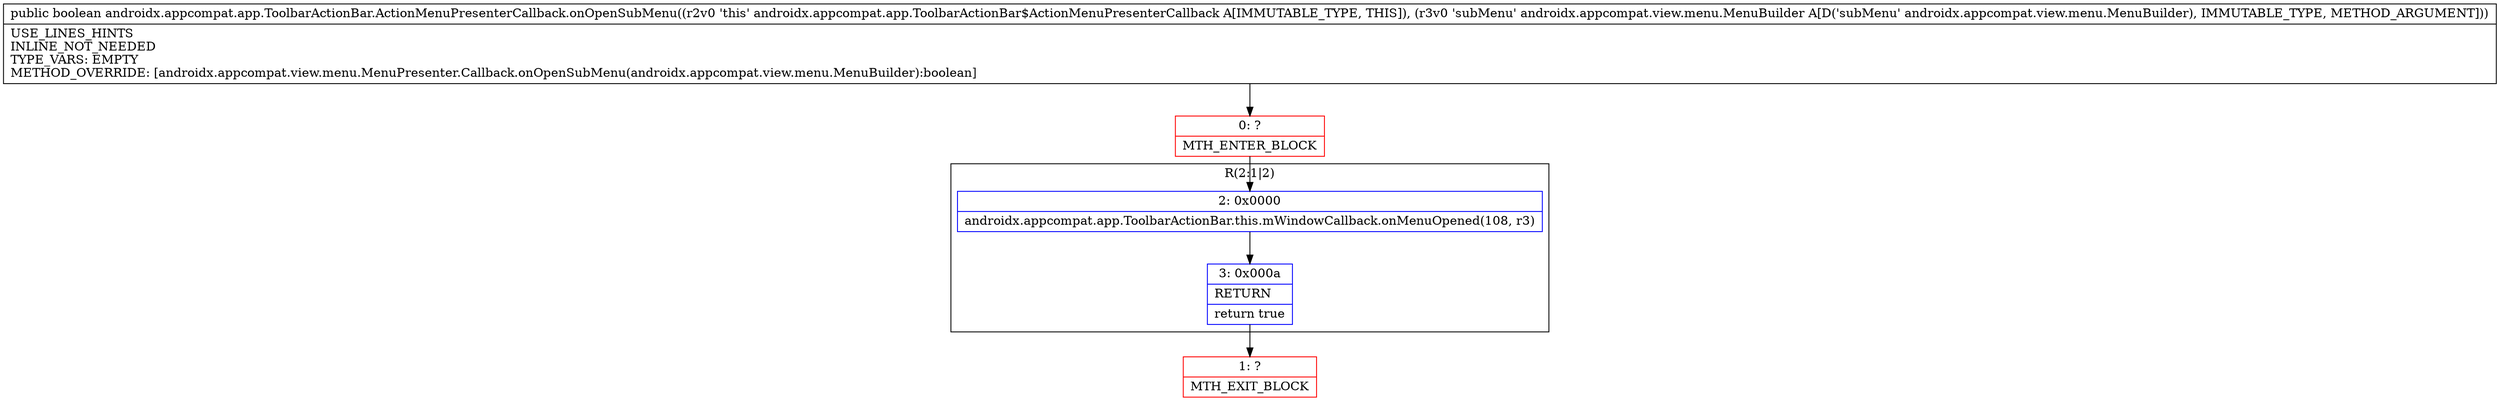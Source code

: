 digraph "CFG forandroidx.appcompat.app.ToolbarActionBar.ActionMenuPresenterCallback.onOpenSubMenu(Landroidx\/appcompat\/view\/menu\/MenuBuilder;)Z" {
subgraph cluster_Region_1011289295 {
label = "R(2:1|2)";
node [shape=record,color=blue];
Node_2 [shape=record,label="{2\:\ 0x0000|androidx.appcompat.app.ToolbarActionBar.this.mWindowCallback.onMenuOpened(108, r3)\l}"];
Node_3 [shape=record,label="{3\:\ 0x000a|RETURN\l|return true\l}"];
}
Node_0 [shape=record,color=red,label="{0\:\ ?|MTH_ENTER_BLOCK\l}"];
Node_1 [shape=record,color=red,label="{1\:\ ?|MTH_EXIT_BLOCK\l}"];
MethodNode[shape=record,label="{public boolean androidx.appcompat.app.ToolbarActionBar.ActionMenuPresenterCallback.onOpenSubMenu((r2v0 'this' androidx.appcompat.app.ToolbarActionBar$ActionMenuPresenterCallback A[IMMUTABLE_TYPE, THIS]), (r3v0 'subMenu' androidx.appcompat.view.menu.MenuBuilder A[D('subMenu' androidx.appcompat.view.menu.MenuBuilder), IMMUTABLE_TYPE, METHOD_ARGUMENT]))  | USE_LINES_HINTS\lINLINE_NOT_NEEDED\lTYPE_VARS: EMPTY\lMETHOD_OVERRIDE: [androidx.appcompat.view.menu.MenuPresenter.Callback.onOpenSubMenu(androidx.appcompat.view.menu.MenuBuilder):boolean]\l}"];
MethodNode -> Node_0;Node_2 -> Node_3;
Node_3 -> Node_1;
Node_0 -> Node_2;
}

